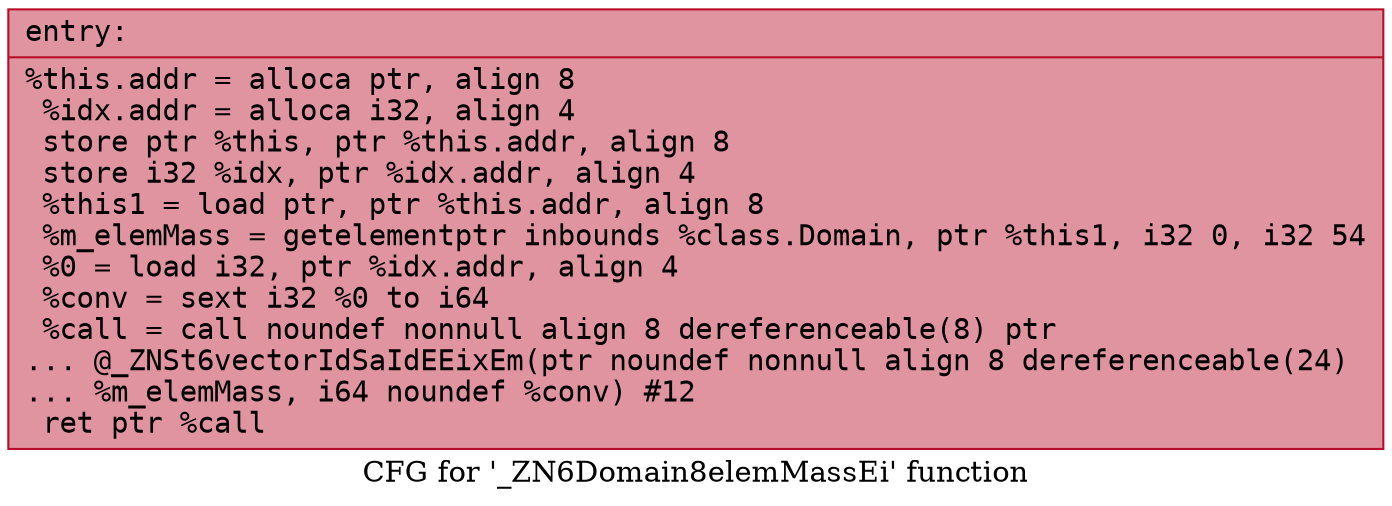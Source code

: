 digraph "CFG for '_ZN6Domain8elemMassEi' function" {
	label="CFG for '_ZN6Domain8elemMassEi' function";

	Node0x555f5b062790 [shape=record,color="#b70d28ff", style=filled, fillcolor="#b70d2870" fontname="Courier",label="{entry:\l|  %this.addr = alloca ptr, align 8\l  %idx.addr = alloca i32, align 4\l  store ptr %this, ptr %this.addr, align 8\l  store i32 %idx, ptr %idx.addr, align 4\l  %this1 = load ptr, ptr %this.addr, align 8\l  %m_elemMass = getelementptr inbounds %class.Domain, ptr %this1, i32 0, i32 54\l  %0 = load i32, ptr %idx.addr, align 4\l  %conv = sext i32 %0 to i64\l  %call = call noundef nonnull align 8 dereferenceable(8) ptr\l... @_ZNSt6vectorIdSaIdEEixEm(ptr noundef nonnull align 8 dereferenceable(24)\l... %m_elemMass, i64 noundef %conv) #12\l  ret ptr %call\l}"];
}
